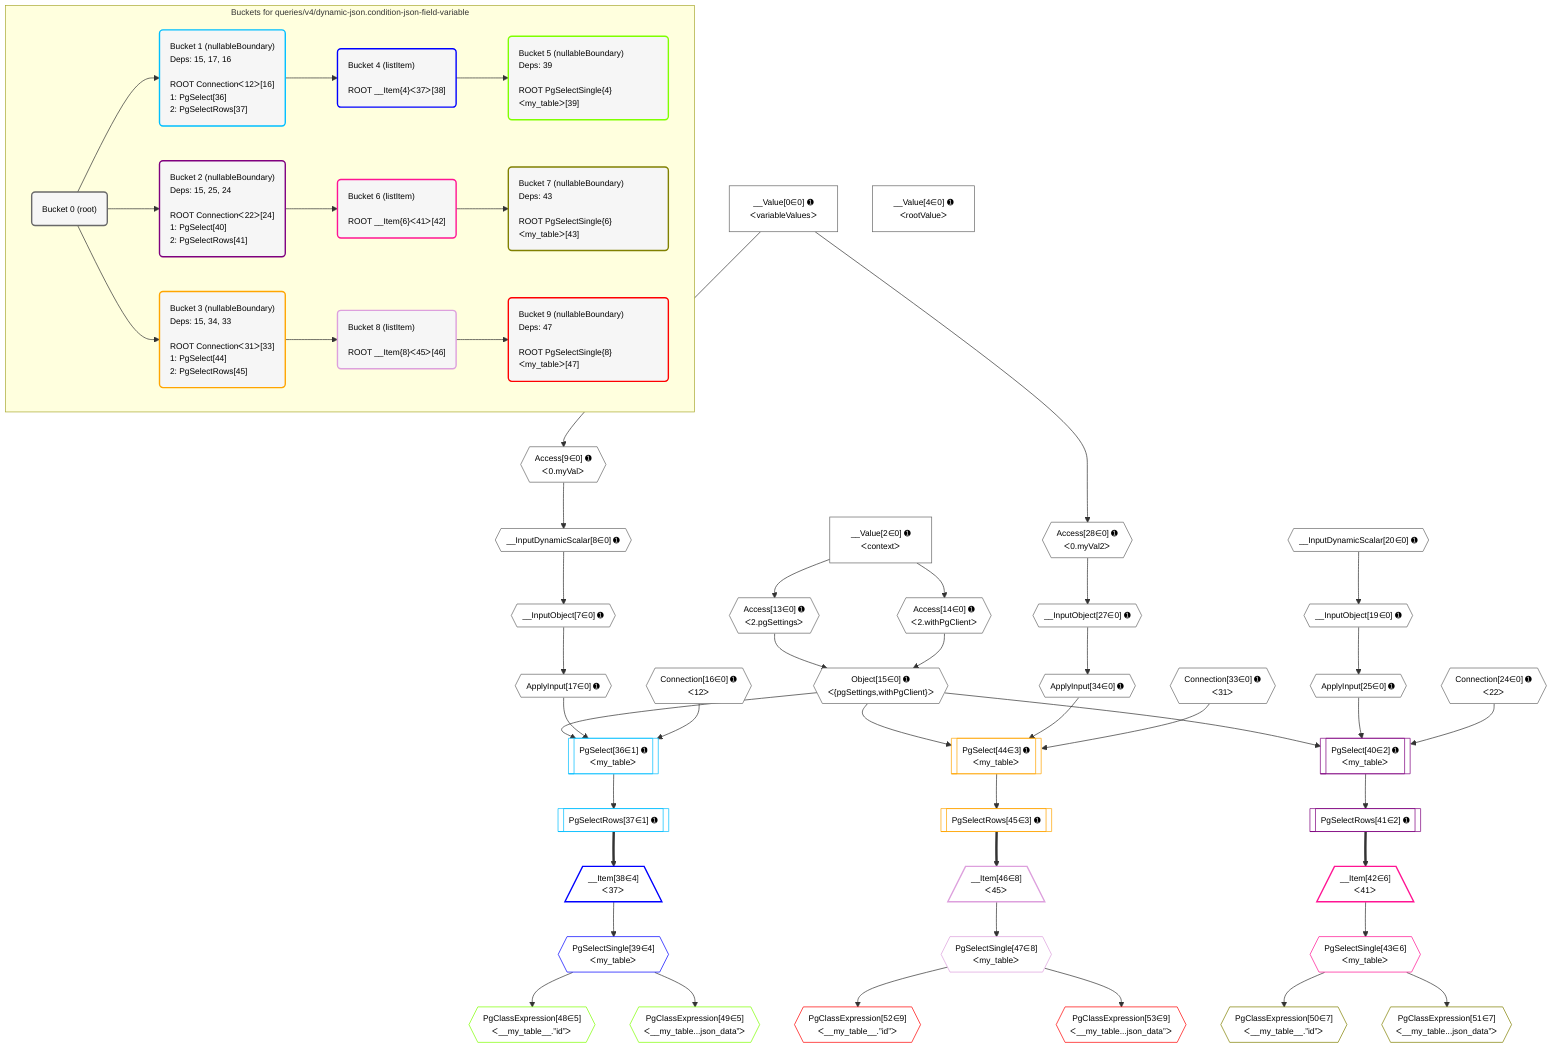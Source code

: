%%{init: {'themeVariables': { 'fontSize': '12px'}}}%%
graph TD
    classDef path fill:#eee,stroke:#000,color:#000
    classDef plan fill:#fff,stroke-width:1px,color:#000
    classDef itemplan fill:#fff,stroke-width:2px,color:#000
    classDef unbatchedplan fill:#dff,stroke-width:1px,color:#000
    classDef sideeffectplan fill:#fcc,stroke-width:2px,color:#000
    classDef bucket fill:#f6f6f6,color:#000,stroke-width:2px,text-align:left


    %% plan dependencies
    __InputObject7{{"__InputObject[7∈0] ➊"}}:::plan
    __InputDynamicScalar8{{"__InputDynamicScalar[8∈0] ➊"}}:::plan
    __InputDynamicScalar8 --> __InputObject7
    Object15{{"Object[15∈0] ➊<br />ᐸ{pgSettings,withPgClient}ᐳ"}}:::plan
    Access13{{"Access[13∈0] ➊<br />ᐸ2.pgSettingsᐳ"}}:::plan
    Access14{{"Access[14∈0] ➊<br />ᐸ2.withPgClientᐳ"}}:::plan
    Access13 & Access14 --> Object15
    __InputObject19{{"__InputObject[19∈0] ➊"}}:::plan
    __InputDynamicScalar20{{"__InputDynamicScalar[20∈0] ➊"}}:::plan
    __InputDynamicScalar20 --> __InputObject19
    __InputObject27{{"__InputObject[27∈0] ➊"}}:::plan
    Access28{{"Access[28∈0] ➊<br />ᐸ0.myVal2ᐳ"}}:::plan
    Access28 --> __InputObject27
    Access9{{"Access[9∈0] ➊<br />ᐸ0.myValᐳ"}}:::plan
    Access9 --> __InputDynamicScalar8
    __Value0["__Value[0∈0] ➊<br />ᐸvariableValuesᐳ"]:::plan
    __Value0 --> Access9
    __Value2["__Value[2∈0] ➊<br />ᐸcontextᐳ"]:::plan
    __Value2 --> Access13
    __Value2 --> Access14
    ApplyInput17{{"ApplyInput[17∈0] ➊"}}:::plan
    __InputObject7 --> ApplyInput17
    ApplyInput25{{"ApplyInput[25∈0] ➊"}}:::plan
    __InputObject19 --> ApplyInput25
    __Value0 --> Access28
    ApplyInput34{{"ApplyInput[34∈0] ➊"}}:::plan
    __InputObject27 --> ApplyInput34
    __Value4["__Value[4∈0] ➊<br />ᐸrootValueᐳ"]:::plan
    Connection16{{"Connection[16∈0] ➊<br />ᐸ12ᐳ"}}:::plan
    Connection24{{"Connection[24∈0] ➊<br />ᐸ22ᐳ"}}:::plan
    Connection33{{"Connection[33∈0] ➊<br />ᐸ31ᐳ"}}:::plan
    PgSelect36[["PgSelect[36∈1] ➊<br />ᐸmy_tableᐳ"]]:::plan
    Object15 & ApplyInput17 & Connection16 --> PgSelect36
    PgSelectRows37[["PgSelectRows[37∈1] ➊"]]:::plan
    PgSelect36 --> PgSelectRows37
    __Item38[/"__Item[38∈4]<br />ᐸ37ᐳ"\]:::itemplan
    PgSelectRows37 ==> __Item38
    PgSelectSingle39{{"PgSelectSingle[39∈4]<br />ᐸmy_tableᐳ"}}:::plan
    __Item38 --> PgSelectSingle39
    PgClassExpression48{{"PgClassExpression[48∈5]<br />ᐸ__my_table__.”id”ᐳ"}}:::plan
    PgSelectSingle39 --> PgClassExpression48
    PgClassExpression49{{"PgClassExpression[49∈5]<br />ᐸ__my_table...json_data”ᐳ"}}:::plan
    PgSelectSingle39 --> PgClassExpression49
    PgSelect40[["PgSelect[40∈2] ➊<br />ᐸmy_tableᐳ"]]:::plan
    Object15 & ApplyInput25 & Connection24 --> PgSelect40
    PgSelectRows41[["PgSelectRows[41∈2] ➊"]]:::plan
    PgSelect40 --> PgSelectRows41
    __Item42[/"__Item[42∈6]<br />ᐸ41ᐳ"\]:::itemplan
    PgSelectRows41 ==> __Item42
    PgSelectSingle43{{"PgSelectSingle[43∈6]<br />ᐸmy_tableᐳ"}}:::plan
    __Item42 --> PgSelectSingle43
    PgClassExpression50{{"PgClassExpression[50∈7]<br />ᐸ__my_table__.”id”ᐳ"}}:::plan
    PgSelectSingle43 --> PgClassExpression50
    PgClassExpression51{{"PgClassExpression[51∈7]<br />ᐸ__my_table...json_data”ᐳ"}}:::plan
    PgSelectSingle43 --> PgClassExpression51
    PgSelect44[["PgSelect[44∈3] ➊<br />ᐸmy_tableᐳ"]]:::plan
    Object15 & ApplyInput34 & Connection33 --> PgSelect44
    PgSelectRows45[["PgSelectRows[45∈3] ➊"]]:::plan
    PgSelect44 --> PgSelectRows45
    __Item46[/"__Item[46∈8]<br />ᐸ45ᐳ"\]:::itemplan
    PgSelectRows45 ==> __Item46
    PgSelectSingle47{{"PgSelectSingle[47∈8]<br />ᐸmy_tableᐳ"}}:::plan
    __Item46 --> PgSelectSingle47
    PgClassExpression52{{"PgClassExpression[52∈9]<br />ᐸ__my_table__.”id”ᐳ"}}:::plan
    PgSelectSingle47 --> PgClassExpression52
    PgClassExpression53{{"PgClassExpression[53∈9]<br />ᐸ__my_table...json_data”ᐳ"}}:::plan
    PgSelectSingle47 --> PgClassExpression53

    %% define steps

    subgraph "Buckets for queries/v4/dynamic-json.condition-json-field-variable"
    Bucket0("Bucket 0 (root)"):::bucket
    classDef bucket0 stroke:#696969
    class Bucket0,__Value0,__Value2,__Value4,__InputObject7,__InputDynamicScalar8,Access9,Access13,Access14,Object15,Connection16,ApplyInput17,__InputObject19,__InputDynamicScalar20,Connection24,ApplyInput25,__InputObject27,Access28,Connection33,ApplyInput34 bucket0
    Bucket1("Bucket 1 (nullableBoundary)<br />Deps: 15, 17, 16<br /><br />ROOT Connectionᐸ12ᐳ[16]<br />1: PgSelect[36]<br />2: PgSelectRows[37]"):::bucket
    classDef bucket1 stroke:#00bfff
    class Bucket1,PgSelect36,PgSelectRows37 bucket1
    Bucket2("Bucket 2 (nullableBoundary)<br />Deps: 15, 25, 24<br /><br />ROOT Connectionᐸ22ᐳ[24]<br />1: PgSelect[40]<br />2: PgSelectRows[41]"):::bucket
    classDef bucket2 stroke:#7f007f
    class Bucket2,PgSelect40,PgSelectRows41 bucket2
    Bucket3("Bucket 3 (nullableBoundary)<br />Deps: 15, 34, 33<br /><br />ROOT Connectionᐸ31ᐳ[33]<br />1: PgSelect[44]<br />2: PgSelectRows[45]"):::bucket
    classDef bucket3 stroke:#ffa500
    class Bucket3,PgSelect44,PgSelectRows45 bucket3
    Bucket4("Bucket 4 (listItem)<br /><br />ROOT __Item{4}ᐸ37ᐳ[38]"):::bucket
    classDef bucket4 stroke:#0000ff
    class Bucket4,__Item38,PgSelectSingle39 bucket4
    Bucket5("Bucket 5 (nullableBoundary)<br />Deps: 39<br /><br />ROOT PgSelectSingle{4}ᐸmy_tableᐳ[39]"):::bucket
    classDef bucket5 stroke:#7fff00
    class Bucket5,PgClassExpression48,PgClassExpression49 bucket5
    Bucket6("Bucket 6 (listItem)<br /><br />ROOT __Item{6}ᐸ41ᐳ[42]"):::bucket
    classDef bucket6 stroke:#ff1493
    class Bucket6,__Item42,PgSelectSingle43 bucket6
    Bucket7("Bucket 7 (nullableBoundary)<br />Deps: 43<br /><br />ROOT PgSelectSingle{6}ᐸmy_tableᐳ[43]"):::bucket
    classDef bucket7 stroke:#808000
    class Bucket7,PgClassExpression50,PgClassExpression51 bucket7
    Bucket8("Bucket 8 (listItem)<br /><br />ROOT __Item{8}ᐸ45ᐳ[46]"):::bucket
    classDef bucket8 stroke:#dda0dd
    class Bucket8,__Item46,PgSelectSingle47 bucket8
    Bucket9("Bucket 9 (nullableBoundary)<br />Deps: 47<br /><br />ROOT PgSelectSingle{8}ᐸmy_tableᐳ[47]"):::bucket
    classDef bucket9 stroke:#ff0000
    class Bucket9,PgClassExpression52,PgClassExpression53 bucket9
    Bucket0 --> Bucket1 & Bucket2 & Bucket3
    Bucket1 --> Bucket4
    Bucket2 --> Bucket6
    Bucket3 --> Bucket8
    Bucket4 --> Bucket5
    Bucket6 --> Bucket7
    Bucket8 --> Bucket9
    end
